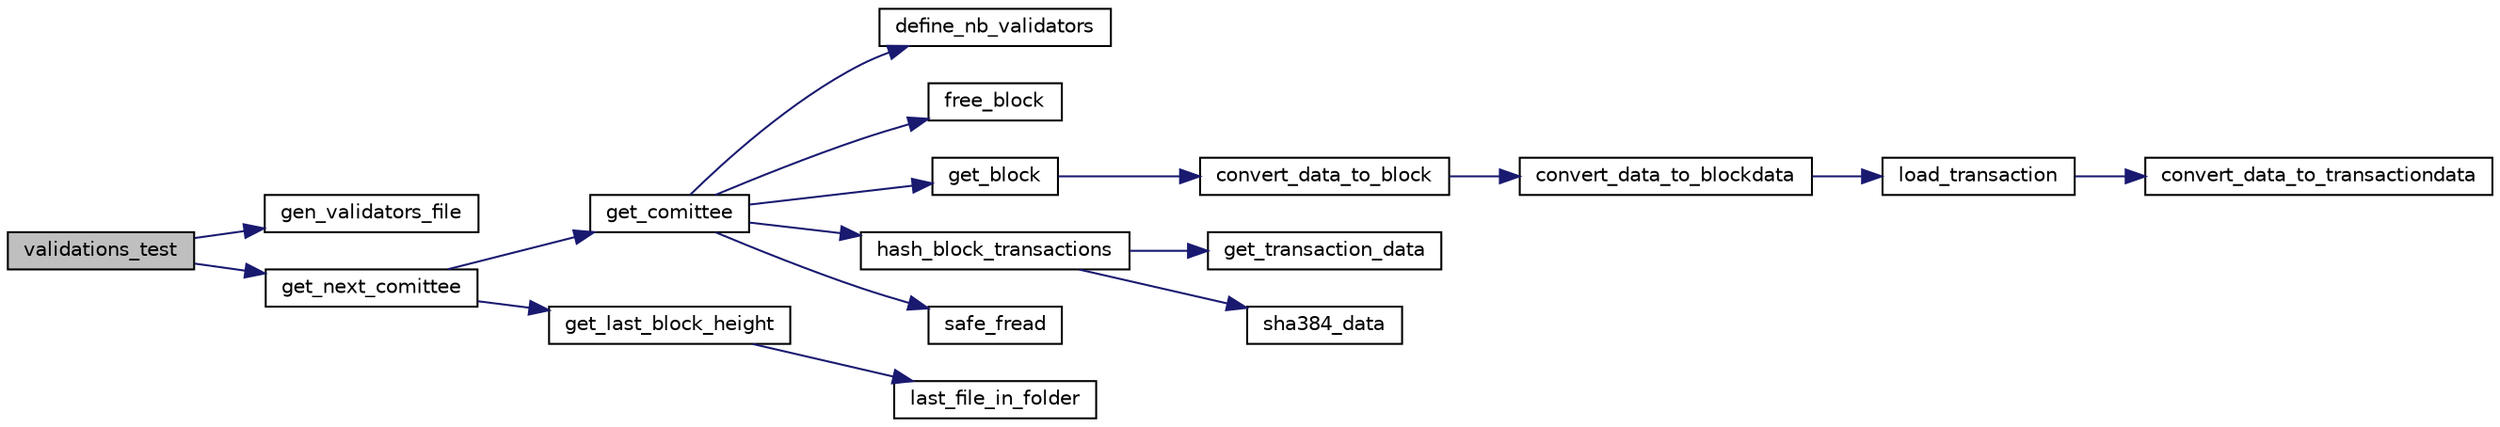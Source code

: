 digraph "validations_test"
{
 // LATEX_PDF_SIZE
  edge [fontname="Helvetica",fontsize="10",labelfontname="Helvetica",labelfontsize="10"];
  node [fontname="Helvetica",fontsize="10",shape=record];
  rankdir="LR";
  Node1 [label="validations_test",height=0.2,width=0.4,color="black", fillcolor="grey75", style="filled", fontcolor="black",tooltip=" "];
  Node1 -> Node2 [color="midnightblue",fontsize="10",style="solid",fontname="Helvetica"];
  Node2 [label="gen_validators_file",height=0.2,width=0.4,color="black", fillcolor="white", style="filled",URL="$_g_e_n__validators__file_8c.html#abf3fe34d9f81a5c8f8de30fe8b1c2395",tooltip="Generate a mock validators states file."];
  Node1 -> Node3 [color="midnightblue",fontsize="10",style="solid",fontname="Helvetica"];
  Node3 [label="get_next_comittee",height=0.2,width=0.4,color="black", fillcolor="white", style="filled",URL="$validators_8h.html#a46a683358e281bebc6b77b1084b05bbb",tooltip="Get the a comittee RSA public keys on a specific epoch."];
  Node3 -> Node4 [color="midnightblue",fontsize="10",style="solid",fontname="Helvetica"];
  Node4 [label="get_comittee",height=0.2,width=0.4,color="black", fillcolor="white", style="filled",URL="$validators_8c.html#a1a1ab9ec31465da0d83b1d24a12d54bd",tooltip="Get the a comittee RSA public keys on a specific epoch."];
  Node4 -> Node5 [color="midnightblue",fontsize="10",style="solid",fontname="Helvetica"];
  Node5 [label="define_nb_validators",height=0.2,width=0.4,color="black", fillcolor="white", style="filled",URL="$validators_8c.html#a7e3a2411fd0fab14465d33a5c0964aa6",tooltip=" "];
  Node4 -> Node6 [color="midnightblue",fontsize="10",style="solid",fontname="Helvetica"];
  Node6 [label="free_block",height=0.2,width=0.4,color="black", fillcolor="white", style="filled",URL="$block_8h.html#a3eb417f7cce88e8ec69d6974cd25e49f",tooltip="Free a block struct."];
  Node4 -> Node7 [color="midnightblue",fontsize="10",style="solid",fontname="Helvetica"];
  Node7 [label="get_block",height=0.2,width=0.4,color="black", fillcolor="white", style="filled",URL="$block_8h.html#a32140266e4b385f64860944a5edd0153",tooltip="Get a block object."];
  Node7 -> Node8 [color="midnightblue",fontsize="10",style="solid",fontname="Helvetica"];
  Node8 [label="convert_data_to_block",height=0.2,width=0.4,color="black", fillcolor="white", style="filled",URL="$block_8c.html#ada1355f8610cc450d7c8f662dc6a7aef",tooltip=" "];
  Node8 -> Node9 [color="midnightblue",fontsize="10",style="solid",fontname="Helvetica"];
  Node9 [label="convert_data_to_blockdata",height=0.2,width=0.4,color="black", fillcolor="white", style="filled",URL="$block_8c.html#afcda50ce8deb3b381aeb5b88689f919f",tooltip=" "];
  Node9 -> Node10 [color="midnightblue",fontsize="10",style="solid",fontname="Helvetica"];
  Node10 [label="load_transaction",height=0.2,width=0.4,color="black", fillcolor="white", style="filled",URL="$transaction_8h.html#a4f4e33641ff7466e848182ce420827b6",tooltip=" "];
  Node10 -> Node11 [color="midnightblue",fontsize="10",style="solid",fontname="Helvetica"];
  Node11 [label="convert_data_to_transactiondata",height=0.2,width=0.4,color="black", fillcolor="white", style="filled",URL="$transaction_8c.html#a8649ee7d98b5b34c64efa31e274f2534",tooltip=" "];
  Node4 -> Node12 [color="midnightblue",fontsize="10",style="solid",fontname="Helvetica"];
  Node12 [label="hash_block_transactions",height=0.2,width=0.4,color="black", fillcolor="white", style="filled",URL="$hash_8h.html#a1a0c4c7a5b69d66d29782dfc45e625ec",tooltip="Apply the SHA384 to all block transactions."];
  Node12 -> Node13 [color="midnightblue",fontsize="10",style="solid",fontname="Helvetica"];
  Node13 [label="get_transaction_data",height=0.2,width=0.4,color="black", fillcolor="white", style="filled",URL="$transaction_8h.html#a16588449d977a2d5052be7b3639768a8",tooltip=" "];
  Node12 -> Node14 [color="midnightblue",fontsize="10",style="solid",fontname="Helvetica"];
  Node14 [label="sha384_data",height=0.2,width=0.4,color="black", fillcolor="white", style="filled",URL="$hash_8c.html#a67d06acefe39c395887f87d76bed5ba3",tooltip="Apply the SHA384 algorithm on a 'data' of size 'len_data'."];
  Node4 -> Node15 [color="midnightblue",fontsize="10",style="solid",fontname="Helvetica"];
  Node15 [label="safe_fread",height=0.2,width=0.4,color="black", fillcolor="white", style="filled",URL="$safe_8h.html#ac4bf776335d7193068afa656b91a8827",tooltip="Calls 'fread' but safely !"];
  Node3 -> Node16 [color="midnightblue",fontsize="10",style="solid",fontname="Helvetica"];
  Node16 [label="get_last_block_height",height=0.2,width=0.4,color="black", fillcolor="white", style="filled",URL="$block_8h.html#add83a1752a104b44d130b12342762011",tooltip="Get the last block height."];
  Node16 -> Node17 [color="midnightblue",fontsize="10",style="solid",fontname="Helvetica"];
  Node17 [label="last_file_in_folder",height=0.2,width=0.4,color="black", fillcolor="white", style="filled",URL="$files_8h.html#af7f19b3a3e64c414589ae92109adda1e",tooltip="Return the last file (reverse alphabetical order) of a folder path."];
}
